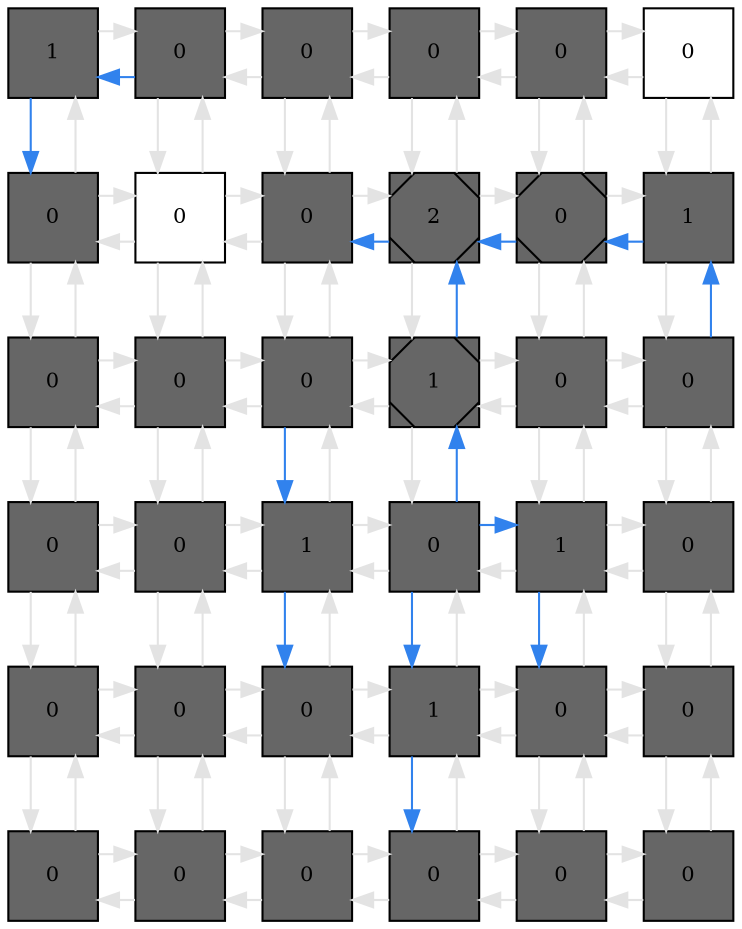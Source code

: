 digraph layout  {
rankdir=TB;
splines=ortho;
node [fixedsize=false, style=filled, width="0.6"];
edge [constraint=false];
0 [fillcolor="#666666", fontsize=10, label=1, shape=square, tooltip="name:  Dimethyl_allyl_pyrophosphate ,\nin_degree: 2,\nout_degree: 2"];
1 [fillcolor="#666666", fontsize=10, label=0, shape=square, tooltip="name:  Isopentenyl_pyrophosphate ,\nin_degree: 3,\nout_degree: 3"];
2 [fillcolor="#666666", fontsize=10, label=0, shape=square, tooltip="name:  Mevalonyl_pyrophosphate ,\nin_degree: 3,\nout_degree: 3"];
3 [fillcolor="#666666", fontsize=10, label=0, shape=square, tooltip="name:  HMG_CoA_Synthase_RNA ,\nin_degree: 3,\nout_degree: 3"];
4 [fillcolor="#666666", fontsize=10, label=0, shape=square, tooltip="name:  HMG_CoA_Synthase ,\nin_degree: 3,\nout_degree: 3"];
5 [fillcolor="#FFFFFF", fontsize=10, label=0, shape=square, tooltip="name: None,\nin_degree: 2,\nout_degree: 2"];
6 [fillcolor="#666666", fontsize=10, label=0, shape=square, tooltip="name:  Geranyl_pyrophosphate ,\nin_degree: 3,\nout_degree: 3"];
7 [fillcolor="#FFFFFF", fontsize=10, label=0, shape=square, tooltip="name: None,\nin_degree: 4,\nout_degree: 4"];
8 [fillcolor="#666666", fontsize=10, label=0, shape=square, tooltip="name:  Mevalonic_Acid ,\nin_degree: 4,\nout_degree: 4"];
9 [fillcolor="#666666", fontsize=10, label=2, shape=Msquare, tooltip="name:  HMG_CoA_Synthase_gene ,\nin_degree: 4,\nout_degree: 4"];
10 [fillcolor="#666666", fontsize=10, label=0, shape=Msquare, tooltip="name:  HMG_CoA ,\nin_degree: 4,\nout_degree: 4"];
11 [fillcolor="#666666", fontsize=10, label=1, shape=square, tooltip="name:  Acetyl_CoA ,\nin_degree: 3,\nout_degree: 3"];
12 [fillcolor="#666666", fontsize=10, label=0, shape=square, tooltip="name:  Farnesyl_pyrophosphate ,\nin_degree: 3,\nout_degree: 3"];
13 [fillcolor="#666666", fontsize=10, label=0, shape=square, tooltip="name:  FPP_Synthase ,\nin_degree: 4,\nout_degree: 4"];
14 [fillcolor="#666666", fontsize=10, label=0, shape=square, tooltip="name:  Statins ,\nin_degree: 4,\nout_degree: 4"];
15 [fillcolor="#666666", fontsize=10, label=1, shape=Msquare, tooltip="name:  HMG_CoA_Reductase ,\nin_degree: 4,\nout_degree: 4"];
16 [fillcolor="#666666", fontsize=10, label=0, shape=square, tooltip="name:  HMG_CoA_Reductase_RNA ,\nin_degree: 4,\nout_degree: 4"];
17 [fillcolor="#666666", fontsize=10, label=0, shape=square, tooltip="name:  Acetoacetyl_CoA ,\nin_degree: 3,\nout_degree: 3"];
18 [fillcolor="#666666", fontsize=10, label=0, shape=square, tooltip="name:  Squaline ,\nin_degree: 3,\nout_degree: 3"];
19 [fillcolor="#666666", fontsize=10, label=0, shape=square, tooltip="name:  FPP_Synthase_RNA ,\nin_degree: 4,\nout_degree: 4"];
20 [fillcolor="#666666", fontsize=10, label=1, shape=square, tooltip="name:  FPP_Synthase_gene ,\nin_degree: 4,\nout_degree: 4"];
21 [fillcolor="#666666", fontsize=10, label=0, shape=square, tooltip="name:  mSREBP ,\nin_degree: 4,\nout_degree: 4"];
22 [fillcolor="#666666", fontsize=10, label=1, shape=square, tooltip="name:  HMG_CoA_Reductase_gene ,\nin_degree: 4,\nout_degree: 4"];
23 [fillcolor="#666666", fontsize=10, label=0, shape=square, tooltip="name:  Acetyl_CoA_acetyltransferase ,\nin_degree: 3,\nout_degree: 3"];
24 [fillcolor="#666666", fontsize=10, label=0, shape=square, tooltip="name:  Lanosterol ,\nin_degree: 3,\nout_degree: 3"];
25 [fillcolor="#666666", fontsize=10, label=0, shape=square, tooltip="name:  Desmosterol ,\nin_degree: 4,\nout_degree: 4"];
26 [fillcolor="#666666", fontsize=10, label=0, shape=square, tooltip="name:  SREBP_SCAP ,\nin_degree: 4,\nout_degree: 4"];
27 [fillcolor="#666666", fontsize=10, label=1, shape=square, tooltip="name:  pSREBP ,\nin_degree: 4,\nout_degree: 4"];
28 [fillcolor="#666666", fontsize=10, label=0, shape=square, tooltip="name:  Acetyl_CoA_acetyltransferase_gene ,\nin_degree: 4,\nout_degree: 4"];
29 [fillcolor="#666666", fontsize=10, label=0, shape=square, tooltip="name:  Acetyl_CoA_acetyltransferase_RNA ,\nin_degree: 3,\nout_degree: 3"];
30 [fillcolor="#666666", fontsize=10, label=0, shape=square, tooltip="name:  Septdehydrocholesterol ,\nin_degree: 2,\nout_degree: 2"];
31 [fillcolor="#666666", fontsize=10, label=0, shape=square, tooltip="name:  Cholesterol ,\nin_degree: 3,\nout_degree: 3"];
32 [fillcolor="#666666", fontsize=10, label=0, shape=square, tooltip="name:  Insig_SREBP_SCAP ,\nin_degree: 3,\nout_degree: 3"];
33 [fillcolor="#666666", fontsize=10, label=0, shape=square, tooltip="name:  Cyp51_gene ,\nin_degree: 3,\nout_degree: 3"];
34 [fillcolor="#666666", fontsize=10, label=0, shape=square, tooltip="name:  Cyp51_RNA ,\nin_degree: 3,\nout_degree: 3"];
35 [fillcolor="#666666", fontsize=10, label=0, shape=square, tooltip="name:  Cyp51 ,\nin_degree: 2,\nout_degree: 2"];
0 -> 1  [color=grey89, style="penwidth(0.1)", tooltip=" ", weight=1];
0 -> 6  [color="#3182ED", style="penwidth(0.1)", tooltip="1( Isopentenyl_pyrophosphate ) to 6( Geranyl_pyrophosphate )", weight=1];
1 -> 0  [color="#3182ED", style="penwidth(0.1)", tooltip="1( Isopentenyl_pyrophosphate ) to 6( Geranyl_pyrophosphate )", weight=1];
1 -> 2  [color=grey89, style="penwidth(0.1)", tooltip=" ", weight=1];
1 -> 7  [color=grey89, style="penwidth(0.1)", tooltip=" ", weight=1];
2 -> 1  [color=grey89, style="penwidth(0.1)", tooltip=" ", weight=1];
2 -> 3  [color=grey89, style="penwidth(0.1)", tooltip=" ", weight=1];
2 -> 8  [color=grey89, style="penwidth(0.1)", tooltip=" ", weight=1];
3 -> 2  [color=grey89, style="penwidth(0.1)", tooltip=" ", weight=1];
3 -> 4  [color=grey89, style="penwidth(0.1)", tooltip=" ", weight=1];
3 -> 9  [color=grey89, style="penwidth(0.1)", tooltip=" ", weight=1];
4 -> 3  [color=grey89, style="penwidth(0.1)", tooltip=" ", weight=1];
4 -> 5  [color=grey89, style="penwidth(0.1)", tooltip=" ", weight=1];
4 -> 10  [color=grey89, style="penwidth(0.1)", tooltip=" ", weight=1];
5 -> 4  [color=grey89, style="penwidth(0.1)", tooltip=" ", weight=1];
5 -> 11  [color=grey89, style="penwidth(0.1)", tooltip=" ", weight=1];
6 -> 0  [color=grey89, style="penwidth(0.1)", tooltip=" ", weight=1];
6 -> 7  [color=grey89, style="penwidth(0.1)", tooltip=" ", weight=1];
6 -> 12  [color=grey89, style="penwidth(0.1)", tooltip=" ", weight=1];
7 -> 1  [color=grey89, style="penwidth(0.1)", tooltip=" ", weight=1];
7 -> 6  [color=grey89, style="penwidth(0.1)", tooltip=" ", weight=1];
7 -> 8  [color=grey89, style="penwidth(0.1)", tooltip=" ", weight=1];
7 -> 13  [color=grey89, style="penwidth(0.1)", tooltip=" ", weight=1];
8 -> 2  [color=grey89, style="penwidth(0.1)", tooltip=" ", weight=1];
8 -> 7  [color=grey89, style="penwidth(0.1)", tooltip=" ", weight=1];
8 -> 9  [color=grey89, style="penwidth(0.1)", tooltip=" ", weight=1];
8 -> 14  [color=grey89, style="penwidth(0.1)", tooltip=" ", weight=1];
9 -> 3  [color=grey89, style="penwidth(0.1)", tooltip=" ", weight=1];
9 -> 8  [color="#3182ED", style="penwidth(0.1)", tooltip="15( HMG_CoA_Reductase ) to 8( Mevalonic_Acid )", weight=1];
9 -> 10  [color=grey89, style="penwidth(0.1)", tooltip=" ", weight=1];
9 -> 15  [color=grey89, style="penwidth(0.1)", tooltip=" ", weight=1];
10 -> 4  [color=grey89, style="penwidth(0.1)", tooltip=" ", weight=1];
10 -> 9  [color="#3182ED", style="penwidth(0.1)", tooltip="10( HMG_CoA ) to 8( Mevalonic_Acid )", weight=1];
10 -> 11  [color=grey89, style="penwidth(0.1)", tooltip=" ", weight=1];
10 -> 16  [color=grey89, style="penwidth(0.1)", tooltip=" ", weight=1];
11 -> 5  [color=grey89, style="penwidth(0.1)", tooltip=" ", weight=1];
11 -> 10  [color="#3182ED", style="penwidth(0.1)", tooltip="17( Acetoacetyl_CoA ) to 10( HMG_CoA )", weight=1];
11 -> 17  [color=grey89, style="penwidth(0.1)", tooltip=" ", weight=1];
12 -> 6  [color=grey89, style="penwidth(0.1)", tooltip=" ", weight=1];
12 -> 13  [color=grey89, style="penwidth(0.1)", tooltip=" ", weight=1];
12 -> 18  [color=grey89, style="penwidth(0.1)", tooltip=" ", weight=1];
13 -> 7  [color=grey89, style="penwidth(0.1)", tooltip=" ", weight=1];
13 -> 12  [color=grey89, style="penwidth(0.1)", tooltip=" ", weight=1];
13 -> 14  [color=grey89, style="penwidth(0.1)", tooltip=" ", weight=1];
13 -> 19  [color=grey89, style="penwidth(0.1)", tooltip=" ", weight=1];
14 -> 8  [color=grey89, style="penwidth(0.1)", tooltip=" ", weight=1];
14 -> 13  [color=grey89, style="penwidth(0.1)", tooltip=" ", weight=1];
14 -> 15  [color=grey89, style="penwidth(0.1)", tooltip=" ", weight=1];
14 -> 20  [color="#3182ED", style="penwidth(0.1)", tooltip="14( Statins ) to 26( SREBP_SCAP )", weight=1];
15 -> 9  [color="#3182ED", style="penwidth(0.1)", tooltip="21( mSREBP ) to 9( HMG_CoA_Synthase_gene )", weight=1];
15 -> 14  [color=grey89, style="penwidth(0.1)", tooltip=" ", weight=1];
15 -> 16  [color=grey89, style="penwidth(0.1)", tooltip=" ", weight=1];
15 -> 21  [color=grey89, style="penwidth(0.1)", tooltip=" ", weight=1];
16 -> 10  [color=grey89, style="penwidth(0.1)", tooltip=" ", weight=1];
16 -> 15  [color=grey89, style="penwidth(0.1)", tooltip=" ", weight=1];
16 -> 17  [color=grey89, style="penwidth(0.1)", tooltip=" ", weight=1];
16 -> 22  [color=grey89, style="penwidth(0.1)", tooltip=" ", weight=1];
17 -> 11  [color="#3182ED", style="penwidth(0.1)", tooltip="17( Acetoacetyl_CoA ) to 10( HMG_CoA )", weight=1];
17 -> 16  [color=grey89, style="penwidth(0.1)", tooltip=" ", weight=1];
17 -> 23  [color=grey89, style="penwidth(0.1)", tooltip=" ", weight=1];
18 -> 12  [color=grey89, style="penwidth(0.1)", tooltip=" ", weight=1];
18 -> 19  [color=grey89, style="penwidth(0.1)", tooltip=" ", weight=1];
18 -> 24  [color=grey89, style="penwidth(0.1)", tooltip=" ", weight=1];
19 -> 13  [color=grey89, style="penwidth(0.1)", tooltip=" ", weight=1];
19 -> 18  [color=grey89, style="penwidth(0.1)", tooltip=" ", weight=1];
19 -> 20  [color=grey89, style="penwidth(0.1)", tooltip=" ", weight=1];
19 -> 25  [color=grey89, style="penwidth(0.1)", tooltip=" ", weight=1];
20 -> 14  [color=grey89, style="penwidth(0.1)", tooltip=" ", weight=1];
20 -> 19  [color=grey89, style="penwidth(0.1)", tooltip=" ", weight=1];
20 -> 21  [color=grey89, style="penwidth(0.1)", tooltip=" ", weight=1];
20 -> 26  [color="#3182ED", style="penwidth(0.1)", tooltip="14( Statins ) to 26( SREBP_SCAP )", weight=1];
21 -> 15  [color="#3182ED", style="penwidth(0.1)", tooltip="21( mSREBP ) to 9( HMG_CoA_Synthase_gene )", weight=1];
21 -> 20  [color=grey89, style="penwidth(0.1)", tooltip=" ", weight=1];
21 -> 22  [color="#3182ED", style="penwidth(0.1)", tooltip="21( mSREBP ) to 28( Acetyl_CoA_acetyltransferase_gene )", weight=1];
21 -> 27  [color="#3182ED", style="penwidth(0.1)", tooltip="21( mSREBP ) to 33( Cyp51_gene )", weight=1];
22 -> 16  [color=grey89, style="penwidth(0.1)", tooltip=" ", weight=1];
22 -> 21  [color=grey89, style="penwidth(0.1)", tooltip=" ", weight=1];
22 -> 23  [color=grey89, style="penwidth(0.1)", tooltip=" ", weight=1];
22 -> 28  [color="#3182ED", style="penwidth(0.1)", tooltip="21( mSREBP ) to 28( Acetyl_CoA_acetyltransferase_gene )", weight=1];
23 -> 17  [color=grey89, style="penwidth(0.1)", tooltip=" ", weight=1];
23 -> 22  [color=grey89, style="penwidth(0.1)", tooltip=" ", weight=1];
23 -> 29  [color=grey89, style="penwidth(0.1)", tooltip=" ", weight=1];
24 -> 18  [color=grey89, style="penwidth(0.1)", tooltip=" ", weight=1];
24 -> 25  [color=grey89, style="penwidth(0.1)", tooltip=" ", weight=1];
24 -> 30  [color=grey89, style="penwidth(0.1)", tooltip=" ", weight=1];
25 -> 19  [color=grey89, style="penwidth(0.1)", tooltip=" ", weight=1];
25 -> 24  [color=grey89, style="penwidth(0.1)", tooltip=" ", weight=1];
25 -> 26  [color=grey89, style="penwidth(0.1)", tooltip=" ", weight=1];
25 -> 31  [color=grey89, style="penwidth(0.1)", tooltip=" ", weight=1];
26 -> 20  [color=grey89, style="penwidth(0.1)", tooltip=" ", weight=1];
26 -> 25  [color=grey89, style="penwidth(0.1)", tooltip=" ", weight=1];
26 -> 27  [color=grey89, style="penwidth(0.1)", tooltip=" ", weight=1];
26 -> 32  [color=grey89, style="penwidth(0.1)", tooltip=" ", weight=1];
27 -> 21  [color=grey89, style="penwidth(0.1)", tooltip=" ", weight=1];
27 -> 26  [color=grey89, style="penwidth(0.1)", tooltip=" ", weight=1];
27 -> 28  [color=grey89, style="penwidth(0.1)", tooltip=" ", weight=1];
27 -> 33  [color="#3182ED", style="penwidth(0.1)", tooltip="21( mSREBP ) to 33( Cyp51_gene )", weight=1];
28 -> 22  [color=grey89, style="penwidth(0.1)", tooltip=" ", weight=1];
28 -> 27  [color=grey89, style="penwidth(0.1)", tooltip=" ", weight=1];
28 -> 29  [color=grey89, style="penwidth(0.1)", tooltip=" ", weight=1];
28 -> 34  [color=grey89, style="penwidth(0.1)", tooltip=" ", weight=1];
29 -> 23  [color=grey89, style="penwidth(0.1)", tooltip=" ", weight=1];
29 -> 28  [color=grey89, style="penwidth(0.1)", tooltip=" ", weight=1];
29 -> 35  [color=grey89, style="penwidth(0.1)", tooltip=" ", weight=1];
30 -> 24  [color=grey89, style="penwidth(0.1)", tooltip=" ", weight=1];
30 -> 31  [color=grey89, style="penwidth(0.1)", tooltip=" ", weight=1];
31 -> 25  [color=grey89, style="penwidth(0.1)", tooltip=" ", weight=1];
31 -> 30  [color=grey89, style="penwidth(0.1)", tooltip=" ", weight=1];
31 -> 32  [color=grey89, style="penwidth(0.1)", tooltip=" ", weight=1];
32 -> 26  [color=grey89, style="penwidth(0.1)", tooltip=" ", weight=1];
32 -> 31  [color=grey89, style="penwidth(0.1)", tooltip=" ", weight=1];
32 -> 33  [color=grey89, style="penwidth(0.1)", tooltip=" ", weight=1];
33 -> 27  [color=grey89, style="penwidth(0.1)", tooltip=" ", weight=1];
33 -> 32  [color=grey89, style="penwidth(0.1)", tooltip=" ", weight=1];
33 -> 34  [color=grey89, style="penwidth(0.1)", tooltip=" ", weight=1];
34 -> 28  [color=grey89, style="penwidth(0.1)", tooltip=" ", weight=1];
34 -> 33  [color=grey89, style="penwidth(0.1)", tooltip=" ", weight=1];
34 -> 35  [color=grey89, style="penwidth(0.1)", tooltip=" ", weight=1];
35 -> 29  [color=grey89, style="penwidth(0.1)", tooltip=" ", weight=1];
35 -> 34  [color=grey89, style="penwidth(0.1)", tooltip=" ", weight=1];
edge [constraint=true, style=invis];

0 -> 6 -> 12 -> 18 -> 24 -> 30;
1 -> 7 -> 13 -> 19 -> 25 -> 31;
2 -> 8 -> 14 -> 20 -> 26 -> 32;
3 -> 9 -> 15 -> 21 -> 27 -> 33;
4 -> 10 -> 16 -> 22 -> 28 -> 34;
5 -> 11 -> 17 -> 23 -> 29 -> 35;
rank = same {0 -> 1 -> 2 -> 3 -> 4 -> 5};
rank = same {6 -> 7 -> 8 -> 9 -> 10 -> 11};
rank = same {12 -> 13 -> 14 -> 15 -> 16 -> 17};
rank = same {18 -> 19 -> 20 -> 21 -> 22 -> 23};
rank = same {24 -> 25 -> 26 -> 27 -> 28 -> 29};
rank = same {30 -> 31 -> 32 -> 33 -> 34 -> 35};
}